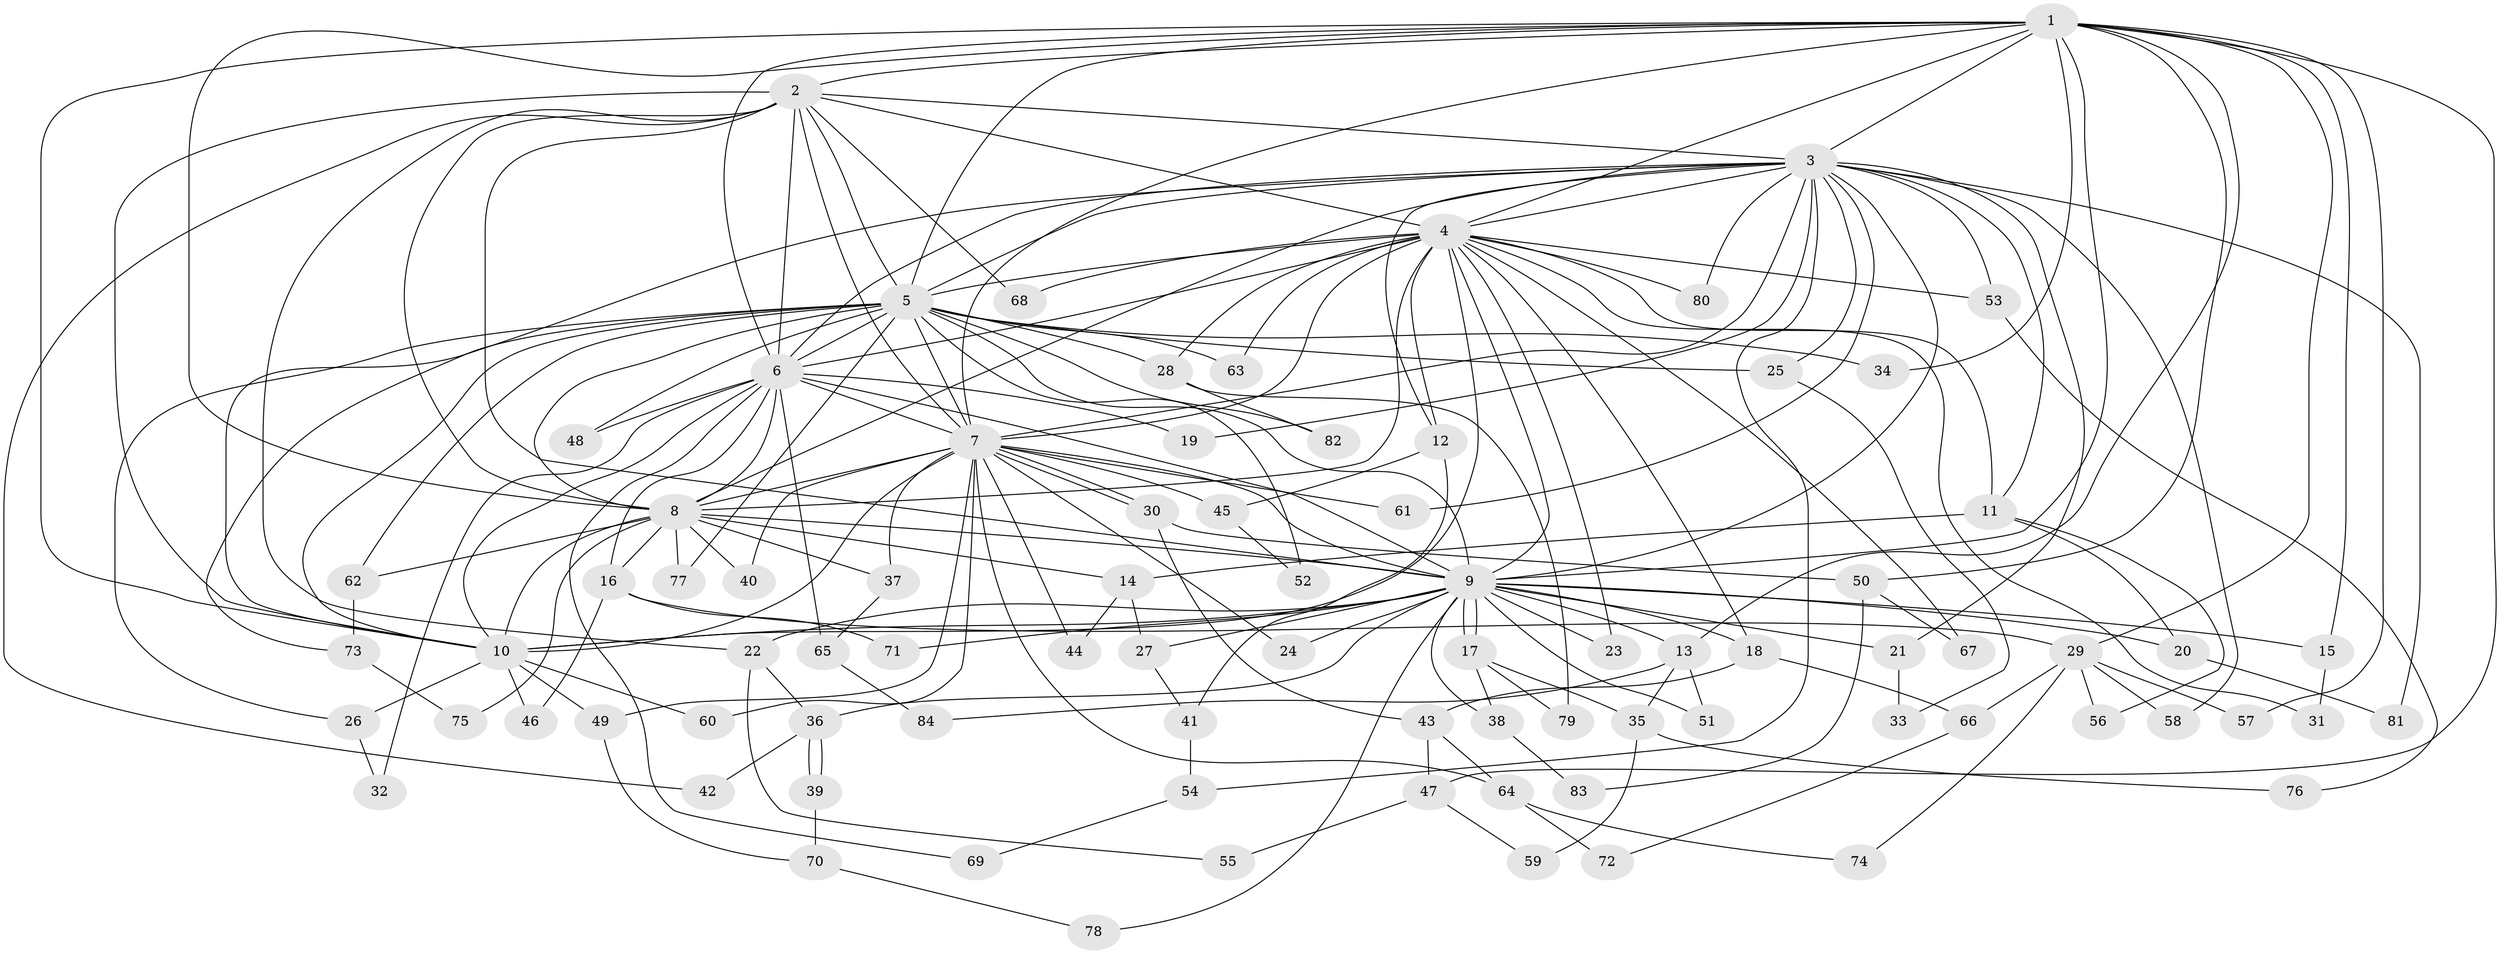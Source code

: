 // Generated by graph-tools (version 1.1) at 2025/01/03/09/25 03:01:20]
// undirected, 84 vertices, 193 edges
graph export_dot {
graph [start="1"]
  node [color=gray90,style=filled];
  1;
  2;
  3;
  4;
  5;
  6;
  7;
  8;
  9;
  10;
  11;
  12;
  13;
  14;
  15;
  16;
  17;
  18;
  19;
  20;
  21;
  22;
  23;
  24;
  25;
  26;
  27;
  28;
  29;
  30;
  31;
  32;
  33;
  34;
  35;
  36;
  37;
  38;
  39;
  40;
  41;
  42;
  43;
  44;
  45;
  46;
  47;
  48;
  49;
  50;
  51;
  52;
  53;
  54;
  55;
  56;
  57;
  58;
  59;
  60;
  61;
  62;
  63;
  64;
  65;
  66;
  67;
  68;
  69;
  70;
  71;
  72;
  73;
  74;
  75;
  76;
  77;
  78;
  79;
  80;
  81;
  82;
  83;
  84;
  1 -- 2;
  1 -- 3;
  1 -- 4;
  1 -- 5;
  1 -- 6;
  1 -- 7;
  1 -- 8;
  1 -- 9;
  1 -- 10;
  1 -- 13;
  1 -- 15;
  1 -- 29;
  1 -- 34;
  1 -- 47;
  1 -- 50;
  1 -- 57;
  2 -- 3;
  2 -- 4;
  2 -- 5;
  2 -- 6;
  2 -- 7;
  2 -- 8;
  2 -- 9;
  2 -- 10;
  2 -- 22;
  2 -- 42;
  2 -- 68;
  3 -- 4;
  3 -- 5;
  3 -- 6;
  3 -- 7;
  3 -- 8;
  3 -- 9;
  3 -- 10;
  3 -- 11;
  3 -- 12;
  3 -- 19;
  3 -- 21;
  3 -- 25;
  3 -- 53;
  3 -- 54;
  3 -- 58;
  3 -- 61;
  3 -- 80;
  3 -- 81;
  4 -- 5;
  4 -- 6;
  4 -- 7;
  4 -- 8;
  4 -- 9;
  4 -- 10;
  4 -- 11;
  4 -- 12;
  4 -- 18;
  4 -- 23;
  4 -- 28;
  4 -- 31;
  4 -- 53;
  4 -- 63;
  4 -- 67;
  4 -- 68;
  4 -- 80;
  5 -- 6;
  5 -- 7;
  5 -- 8;
  5 -- 9;
  5 -- 10;
  5 -- 25;
  5 -- 26;
  5 -- 28;
  5 -- 34;
  5 -- 48;
  5 -- 52;
  5 -- 62;
  5 -- 63;
  5 -- 73;
  5 -- 77;
  5 -- 82;
  6 -- 7;
  6 -- 8;
  6 -- 9;
  6 -- 10;
  6 -- 16;
  6 -- 19;
  6 -- 32;
  6 -- 48;
  6 -- 65;
  6 -- 69;
  7 -- 8;
  7 -- 9;
  7 -- 10;
  7 -- 24;
  7 -- 30;
  7 -- 30;
  7 -- 37;
  7 -- 40;
  7 -- 44;
  7 -- 45;
  7 -- 49;
  7 -- 60;
  7 -- 61;
  7 -- 64;
  8 -- 9;
  8 -- 10;
  8 -- 14;
  8 -- 16;
  8 -- 37;
  8 -- 40;
  8 -- 62;
  8 -- 75;
  8 -- 77;
  9 -- 10;
  9 -- 13;
  9 -- 15;
  9 -- 17;
  9 -- 17;
  9 -- 18;
  9 -- 20;
  9 -- 21;
  9 -- 22;
  9 -- 23;
  9 -- 24;
  9 -- 27;
  9 -- 36;
  9 -- 38;
  9 -- 51;
  9 -- 71;
  9 -- 78;
  10 -- 26;
  10 -- 46;
  10 -- 49;
  10 -- 60;
  11 -- 14;
  11 -- 20;
  11 -- 56;
  12 -- 41;
  12 -- 45;
  13 -- 35;
  13 -- 51;
  13 -- 84;
  14 -- 27;
  14 -- 44;
  15 -- 31;
  16 -- 29;
  16 -- 46;
  16 -- 71;
  17 -- 35;
  17 -- 38;
  17 -- 79;
  18 -- 43;
  18 -- 66;
  20 -- 81;
  21 -- 33;
  22 -- 36;
  22 -- 55;
  25 -- 33;
  26 -- 32;
  27 -- 41;
  28 -- 79;
  28 -- 82;
  29 -- 56;
  29 -- 57;
  29 -- 58;
  29 -- 66;
  29 -- 74;
  30 -- 43;
  30 -- 50;
  35 -- 59;
  35 -- 76;
  36 -- 39;
  36 -- 39;
  36 -- 42;
  37 -- 65;
  38 -- 83;
  39 -- 70;
  41 -- 54;
  43 -- 47;
  43 -- 64;
  45 -- 52;
  47 -- 55;
  47 -- 59;
  49 -- 70;
  50 -- 67;
  50 -- 83;
  53 -- 76;
  54 -- 69;
  62 -- 73;
  64 -- 72;
  64 -- 74;
  65 -- 84;
  66 -- 72;
  70 -- 78;
  73 -- 75;
}
